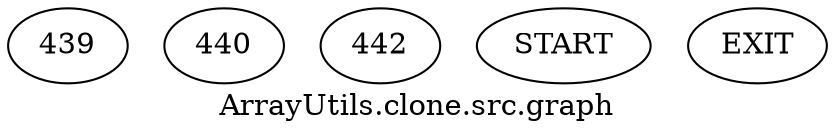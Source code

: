 /* --------------------------------------------------- */
/* Generated by Dr. Garbage Control Flow Graph Factory */
/* http://www.drgarbage.com                            */
/* Version: 4.5.0.201508311741                         */
/* Retrieved on: 2020-01-06 13:19:14.607               */
/* --------------------------------------------------- */
digraph "ArrayUtils.clone.src.graph" {
 graph [label="ArrayUtils.clone.src.graph"];
 2 [label="439" ]
 3 [label="440" ]
 4 [label="442" ]
 5 [label="START" ]
 6 [label="EXIT" ]
 5  2
 2  3
 2  4
 3  6
 4  6
}
